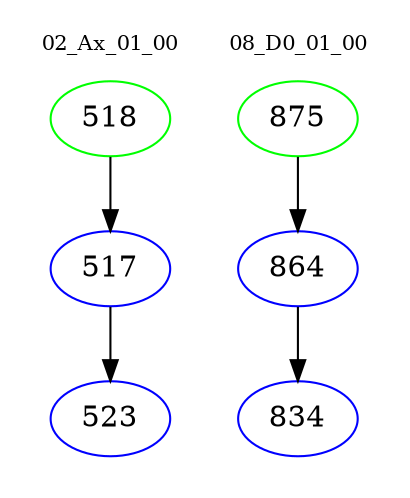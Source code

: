 digraph{
subgraph cluster_0 {
color = white
label = "02_Ax_01_00";
fontsize=10;
T0_518 [label="518", color="green"]
T0_518 -> T0_517 [color="black"]
T0_517 [label="517", color="blue"]
T0_517 -> T0_523 [color="black"]
T0_523 [label="523", color="blue"]
}
subgraph cluster_1 {
color = white
label = "08_D0_01_00";
fontsize=10;
T1_875 [label="875", color="green"]
T1_875 -> T1_864 [color="black"]
T1_864 [label="864", color="blue"]
T1_864 -> T1_834 [color="black"]
T1_834 [label="834", color="blue"]
}
}
